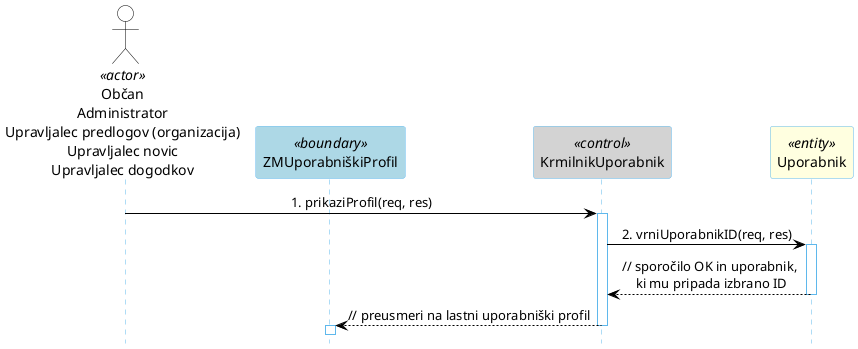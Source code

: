 @startuml
hide footbox

skinparam backgroundcolor transparent
skinparam defaultTextAlignment center
skinparam actorBorderColor black
skinparam actorBackgroundColor white
skinparam arrowColor black  
skinparam sequenceLifeLineBorderColor #5FB8EC
skinparam sequenceParticipantBorderColor #5FB8EC
skinparam sequenceParticipantBackgroundColor white


actor "Občan\nAdministrator\nUpravljalec predlogov (organizacija)\nUpravljalec novic\nUpravljalec dogodkov" as Prijavljen <<actor>>
participant "ZMUporabniškiProfil" as MojProfil <<boundary>> #lightBlue
participant "KrmilnikUporabnik" as Krmilnik <<control>>  #lightGray
participant Uporabnik <<entity>> #lightYellow


Prijavljen -> Krmilnik: 1. prikaziProfil(req, res)
activate Krmilnik
Krmilnik -> Uporabnik: 2. vrniUporabnikID(req, res)
activate Uporabnik
Krmilnik <-- Uporabnik: // sporočilo OK in uporabnik,\n ki mu pripada izbrano ID
deactivate Uporabnik
MojProfil <-- Krmilnik: // preusmeri na lastni uporabniški profil
deactivate Krmilnik
activate MojProfil
@enduml